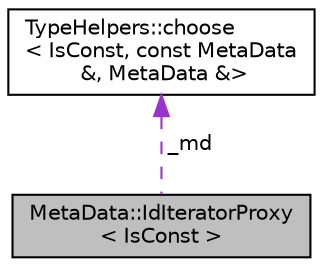 digraph "MetaData::IdIteratorProxy&lt; IsConst &gt;"
{
  edge [fontname="Helvetica",fontsize="10",labelfontname="Helvetica",labelfontsize="10"];
  node [fontname="Helvetica",fontsize="10",shape=record];
  Node1 [label="MetaData::IdIteratorProxy\l\< IsConst \>",height=0.2,width=0.4,color="black", fillcolor="grey75", style="filled", fontcolor="black"];
  Node2 -> Node1 [dir="back",color="darkorchid3",fontsize="10",style="dashed",label=" _md" ,fontname="Helvetica"];
  Node2 [label="TypeHelpers::choose\l\< IsConst, const MetaData\l &, MetaData &\>",height=0.2,width=0.4,color="black", fillcolor="white", style="filled",URL="$structTypeHelpers_1_1choose.html"];
}
